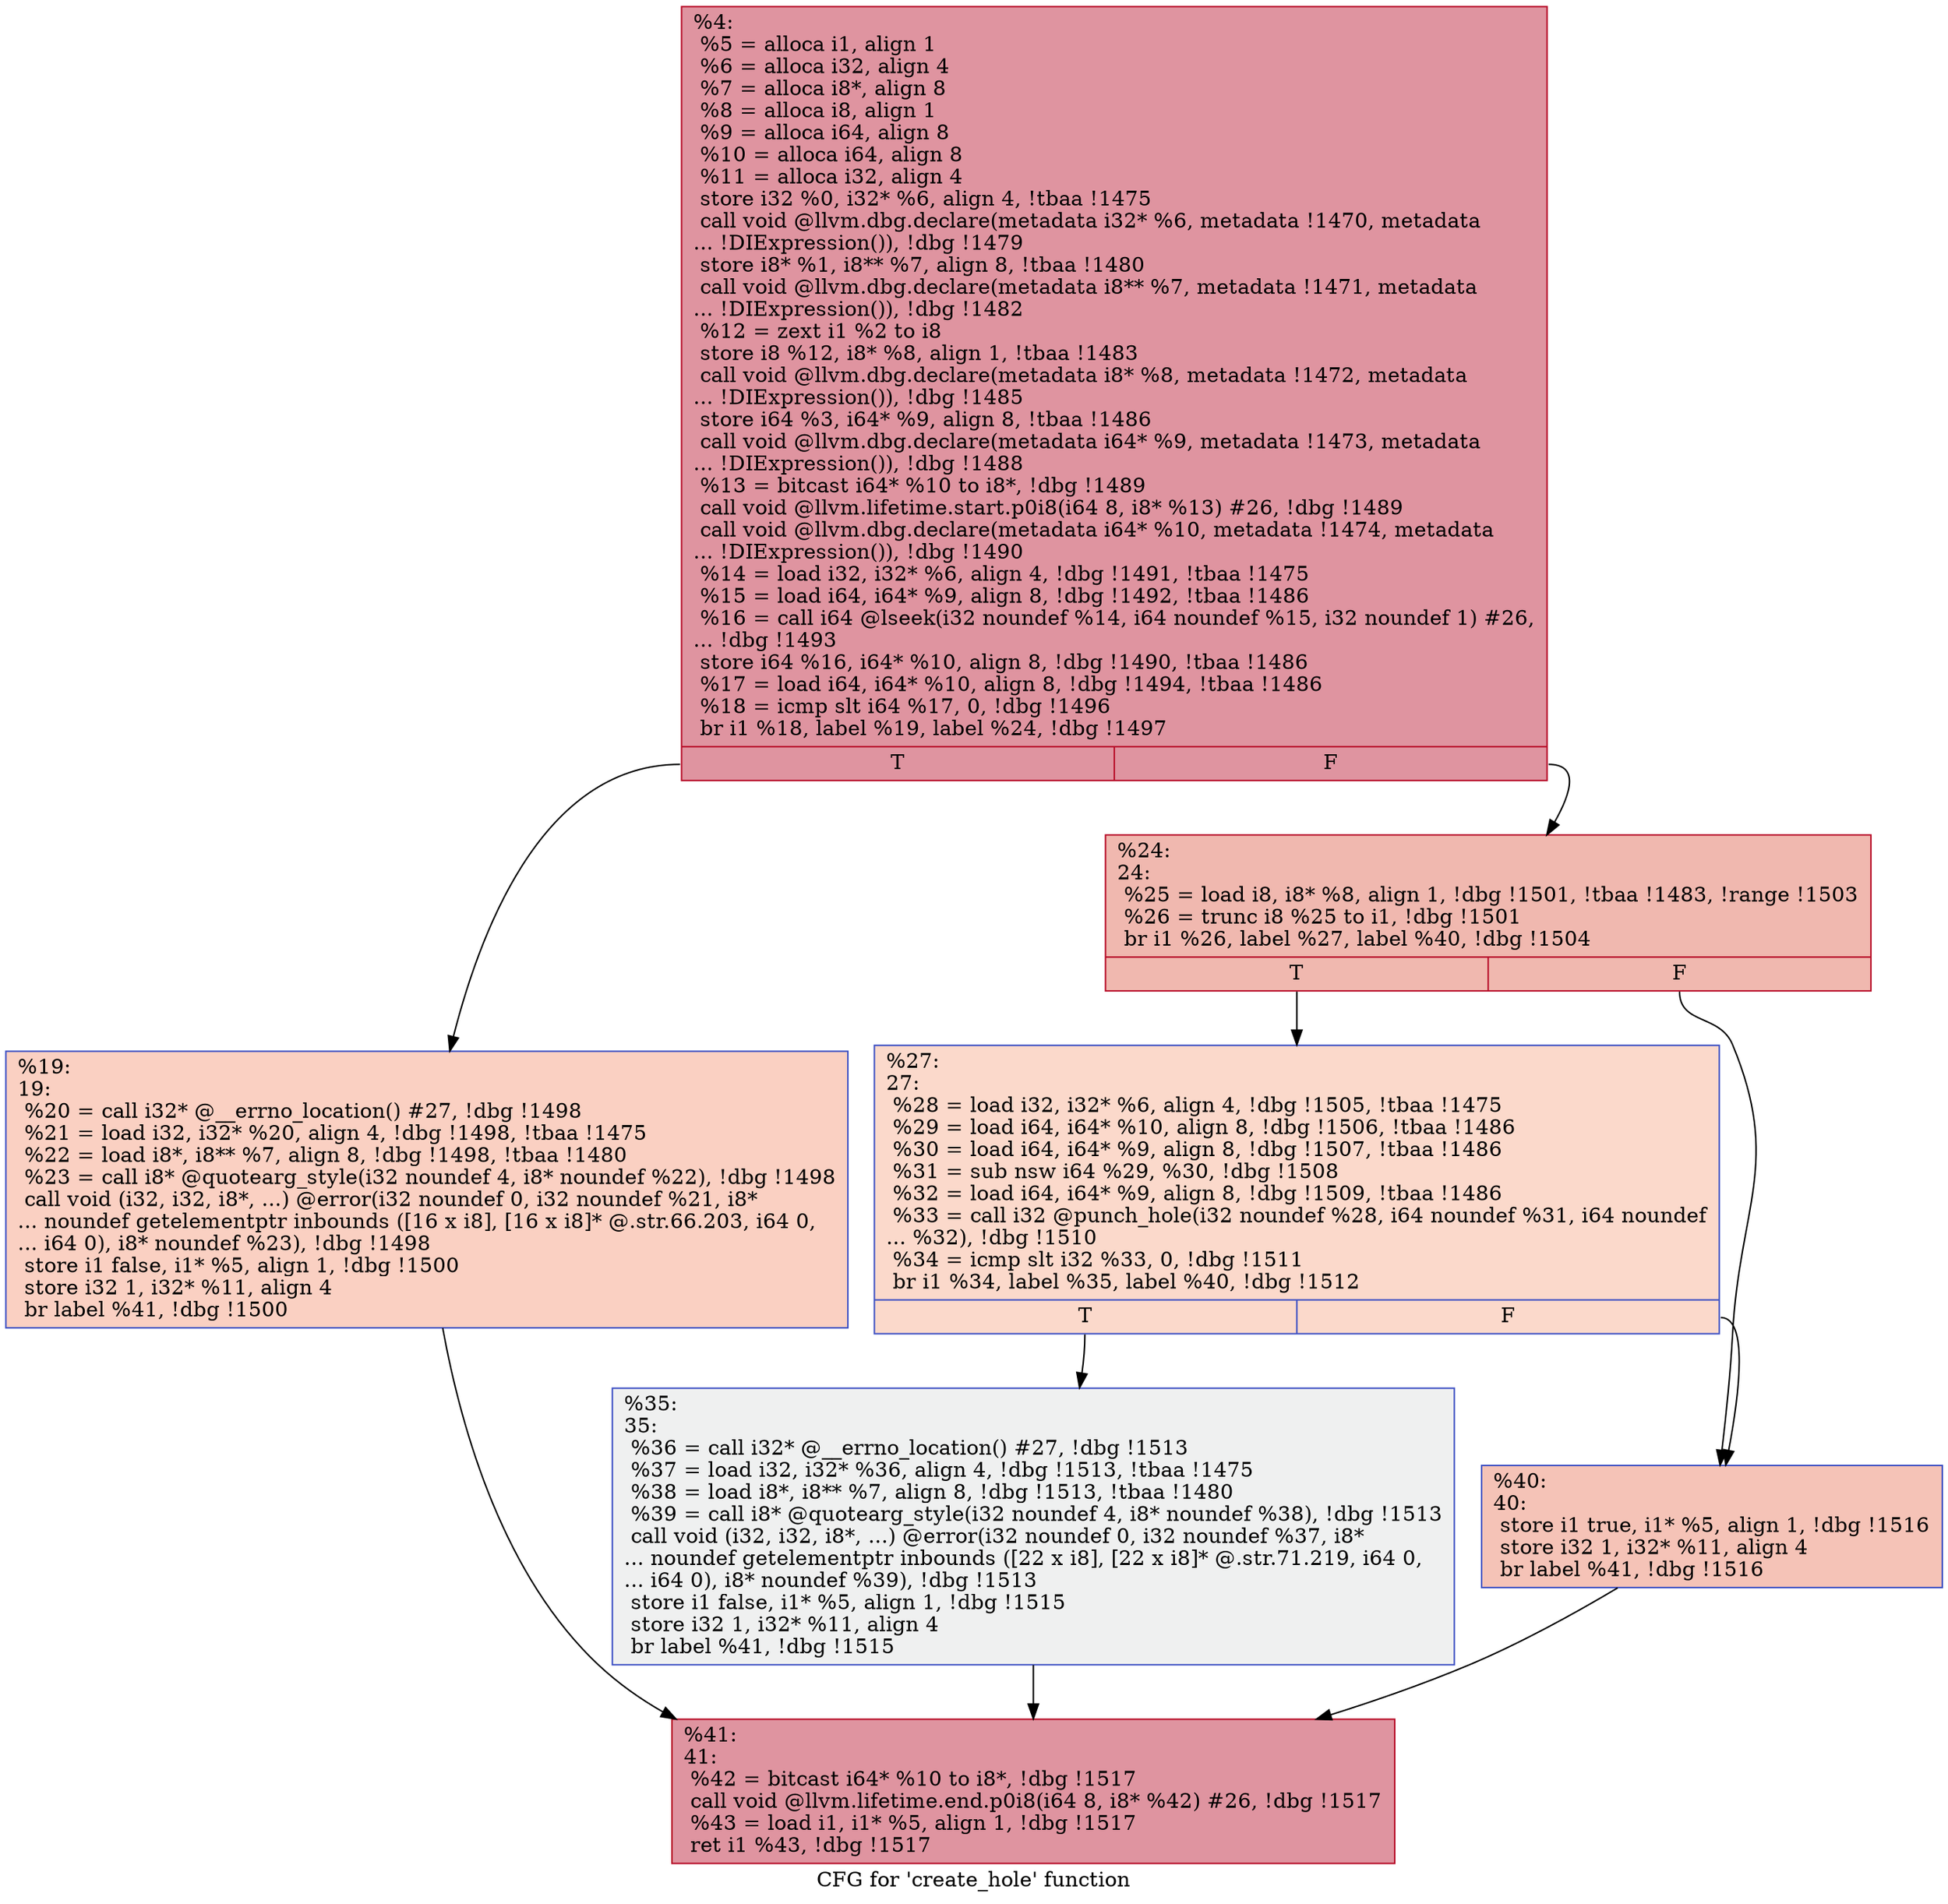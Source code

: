 digraph "CFG for 'create_hole' function" {
	label="CFG for 'create_hole' function";

	Node0xedbb70 [shape=record,color="#b70d28ff", style=filled, fillcolor="#b70d2870",label="{%4:\l  %5 = alloca i1, align 1\l  %6 = alloca i32, align 4\l  %7 = alloca i8*, align 8\l  %8 = alloca i8, align 1\l  %9 = alloca i64, align 8\l  %10 = alloca i64, align 8\l  %11 = alloca i32, align 4\l  store i32 %0, i32* %6, align 4, !tbaa !1475\l  call void @llvm.dbg.declare(metadata i32* %6, metadata !1470, metadata\l... !DIExpression()), !dbg !1479\l  store i8* %1, i8** %7, align 8, !tbaa !1480\l  call void @llvm.dbg.declare(metadata i8** %7, metadata !1471, metadata\l... !DIExpression()), !dbg !1482\l  %12 = zext i1 %2 to i8\l  store i8 %12, i8* %8, align 1, !tbaa !1483\l  call void @llvm.dbg.declare(metadata i8* %8, metadata !1472, metadata\l... !DIExpression()), !dbg !1485\l  store i64 %3, i64* %9, align 8, !tbaa !1486\l  call void @llvm.dbg.declare(metadata i64* %9, metadata !1473, metadata\l... !DIExpression()), !dbg !1488\l  %13 = bitcast i64* %10 to i8*, !dbg !1489\l  call void @llvm.lifetime.start.p0i8(i64 8, i8* %13) #26, !dbg !1489\l  call void @llvm.dbg.declare(metadata i64* %10, metadata !1474, metadata\l... !DIExpression()), !dbg !1490\l  %14 = load i32, i32* %6, align 4, !dbg !1491, !tbaa !1475\l  %15 = load i64, i64* %9, align 8, !dbg !1492, !tbaa !1486\l  %16 = call i64 @lseek(i32 noundef %14, i64 noundef %15, i32 noundef 1) #26,\l... !dbg !1493\l  store i64 %16, i64* %10, align 8, !dbg !1490, !tbaa !1486\l  %17 = load i64, i64* %10, align 8, !dbg !1494, !tbaa !1486\l  %18 = icmp slt i64 %17, 0, !dbg !1496\l  br i1 %18, label %19, label %24, !dbg !1497\l|{<s0>T|<s1>F}}"];
	Node0xedbb70:s0 -> Node0xee0010;
	Node0xedbb70:s1 -> Node0xee0060;
	Node0xee0010 [shape=record,color="#3d50c3ff", style=filled, fillcolor="#f3947570",label="{%19:\l19:                                               \l  %20 = call i32* @__errno_location() #27, !dbg !1498\l  %21 = load i32, i32* %20, align 4, !dbg !1498, !tbaa !1475\l  %22 = load i8*, i8** %7, align 8, !dbg !1498, !tbaa !1480\l  %23 = call i8* @quotearg_style(i32 noundef 4, i8* noundef %22), !dbg !1498\l  call void (i32, i32, i8*, ...) @error(i32 noundef 0, i32 noundef %21, i8*\l... noundef getelementptr inbounds ([16 x i8], [16 x i8]* @.str.66.203, i64 0,\l... i64 0), i8* noundef %23), !dbg !1498\l  store i1 false, i1* %5, align 1, !dbg !1500\l  store i32 1, i32* %11, align 4\l  br label %41, !dbg !1500\l}"];
	Node0xee0010 -> Node0xee01a0;
	Node0xee0060 [shape=record,color="#b70d28ff", style=filled, fillcolor="#dc5d4a70",label="{%24:\l24:                                               \l  %25 = load i8, i8* %8, align 1, !dbg !1501, !tbaa !1483, !range !1503\l  %26 = trunc i8 %25 to i1, !dbg !1501\l  br i1 %26, label %27, label %40, !dbg !1504\l|{<s0>T|<s1>F}}"];
	Node0xee0060:s0 -> Node0xee00b0;
	Node0xee0060:s1 -> Node0xee0150;
	Node0xee00b0 [shape=record,color="#3d50c3ff", style=filled, fillcolor="#f7a88970",label="{%27:\l27:                                               \l  %28 = load i32, i32* %6, align 4, !dbg !1505, !tbaa !1475\l  %29 = load i64, i64* %10, align 8, !dbg !1506, !tbaa !1486\l  %30 = load i64, i64* %9, align 8, !dbg !1507, !tbaa !1486\l  %31 = sub nsw i64 %29, %30, !dbg !1508\l  %32 = load i64, i64* %9, align 8, !dbg !1509, !tbaa !1486\l  %33 = call i32 @punch_hole(i32 noundef %28, i64 noundef %31, i64 noundef\l... %32), !dbg !1510\l  %34 = icmp slt i32 %33, 0, !dbg !1511\l  br i1 %34, label %35, label %40, !dbg !1512\l|{<s0>T|<s1>F}}"];
	Node0xee00b0:s0 -> Node0xee0100;
	Node0xee00b0:s1 -> Node0xee0150;
	Node0xee0100 [shape=record,color="#3d50c3ff", style=filled, fillcolor="#dbdcde70",label="{%35:\l35:                                               \l  %36 = call i32* @__errno_location() #27, !dbg !1513\l  %37 = load i32, i32* %36, align 4, !dbg !1513, !tbaa !1475\l  %38 = load i8*, i8** %7, align 8, !dbg !1513, !tbaa !1480\l  %39 = call i8* @quotearg_style(i32 noundef 4, i8* noundef %38), !dbg !1513\l  call void (i32, i32, i8*, ...) @error(i32 noundef 0, i32 noundef %37, i8*\l... noundef getelementptr inbounds ([22 x i8], [22 x i8]* @.str.71.219, i64 0,\l... i64 0), i8* noundef %39), !dbg !1513\l  store i1 false, i1* %5, align 1, !dbg !1515\l  store i32 1, i32* %11, align 4\l  br label %41, !dbg !1515\l}"];
	Node0xee0100 -> Node0xee01a0;
	Node0xee0150 [shape=record,color="#3d50c3ff", style=filled, fillcolor="#e8765c70",label="{%40:\l40:                                               \l  store i1 true, i1* %5, align 1, !dbg !1516\l  store i32 1, i32* %11, align 4\l  br label %41, !dbg !1516\l}"];
	Node0xee0150 -> Node0xee01a0;
	Node0xee01a0 [shape=record,color="#b70d28ff", style=filled, fillcolor="#b70d2870",label="{%41:\l41:                                               \l  %42 = bitcast i64* %10 to i8*, !dbg !1517\l  call void @llvm.lifetime.end.p0i8(i64 8, i8* %42) #26, !dbg !1517\l  %43 = load i1, i1* %5, align 1, !dbg !1517\l  ret i1 %43, !dbg !1517\l}"];
}
